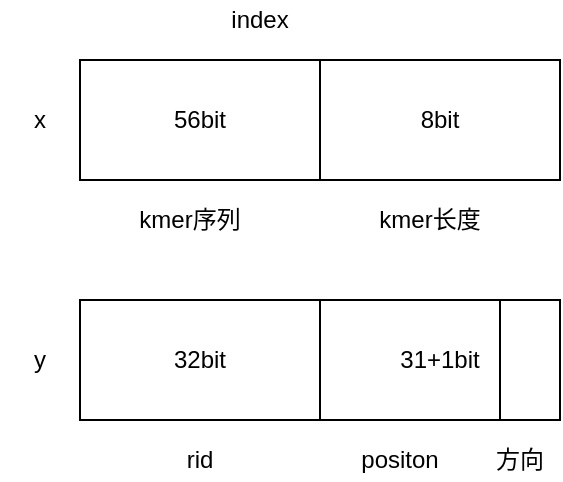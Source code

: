 <mxfile version="10.5.9" type="github"><diagram id="iDV8zAf76IeZtJ15yQ2o" name="Page-1"><mxGraphModel dx="1394" dy="759" grid="1" gridSize="10" guides="1" tooltips="1" connect="1" arrows="1" fold="1" page="1" pageScale="1" pageWidth="850" pageHeight="1100" math="0" shadow="0"><root><mxCell id="0"/><mxCell id="1" parent="0"/><mxCell id="Pb9xPWCdip-1OT_ODDy_-1" value="32bit" style="rounded=0;whiteSpace=wrap;html=1;" parent="1" vertex="1"><mxGeometry x="240" y="350" width="120" height="60" as="geometry"/></mxCell><mxCell id="Pb9xPWCdip-1OT_ODDy_-2" value="31+1bit" style="rounded=0;whiteSpace=wrap;html=1;" parent="1" vertex="1"><mxGeometry x="360" y="350" width="120" height="60" as="geometry"/></mxCell><mxCell id="Pb9xPWCdip-1OT_ODDy_-3" value="" style="endArrow=none;html=1;entryX=0.75;entryY=0;entryDx=0;entryDy=0;exitX=0.75;exitY=1;exitDx=0;exitDy=0;" parent="1" source="Pb9xPWCdip-1OT_ODDy_-2" target="Pb9xPWCdip-1OT_ODDy_-2" edge="1"><mxGeometry width="50" height="50" relative="1" as="geometry"><mxPoint x="340" y="570" as="sourcePoint"/><mxPoint x="390" y="520" as="targetPoint"/></mxGeometry></mxCell><mxCell id="Pb9xPWCdip-1OT_ODDy_-4" value="rid" style="text;html=1;strokeColor=none;fillColor=none;align=center;verticalAlign=middle;whiteSpace=wrap;rounded=0;" parent="1" vertex="1"><mxGeometry x="280" y="420" width="40" height="20" as="geometry"/></mxCell><mxCell id="Pb9xPWCdip-1OT_ODDy_-5" value="positon" style="text;html=1;strokeColor=none;fillColor=none;align=center;verticalAlign=middle;whiteSpace=wrap;rounded=0;" parent="1" vertex="1"><mxGeometry x="380" y="420" width="40" height="20" as="geometry"/></mxCell><mxCell id="Pb9xPWCdip-1OT_ODDy_-6" value="方向" style="text;html=1;strokeColor=none;fillColor=none;align=center;verticalAlign=middle;whiteSpace=wrap;rounded=0;" parent="1" vertex="1"><mxGeometry x="440" y="420" width="40" height="20" as="geometry"/></mxCell><mxCell id="Pb9xPWCdip-1OT_ODDy_-8" value="y" style="text;html=1;strokeColor=none;fillColor=none;align=center;verticalAlign=middle;whiteSpace=wrap;rounded=0;" parent="1" vertex="1"><mxGeometry x="200" y="370" width="40" height="20" as="geometry"/></mxCell><mxCell id="Pb9xPWCdip-1OT_ODDy_-9" value="index" style="text;html=1;strokeColor=none;fillColor=none;align=center;verticalAlign=middle;whiteSpace=wrap;rounded=0;" parent="1" vertex="1"><mxGeometry x="310" y="200" width="40" height="20" as="geometry"/></mxCell><mxCell id="Pb9xPWCdip-1OT_ODDy_-10" value="56bit" style="rounded=0;whiteSpace=wrap;html=1;" parent="1" vertex="1"><mxGeometry x="240" y="230" width="120" height="60" as="geometry"/></mxCell><mxCell id="Pb9xPWCdip-1OT_ODDy_-11" value="8bit" style="rounded=0;whiteSpace=wrap;html=1;" parent="1" vertex="1"><mxGeometry x="360" y="230" width="120" height="60" as="geometry"/></mxCell><mxCell id="Pb9xPWCdip-1OT_ODDy_-12" value="kmer序列" style="text;html=1;strokeColor=none;fillColor=none;align=center;verticalAlign=middle;whiteSpace=wrap;rounded=0;" parent="1" vertex="1"><mxGeometry x="260" y="300" width="70" height="20" as="geometry"/></mxCell><mxCell id="Pb9xPWCdip-1OT_ODDy_-13" value="kmer长度" style="text;html=1;strokeColor=none;fillColor=none;align=center;verticalAlign=middle;whiteSpace=wrap;rounded=0;" parent="1" vertex="1"><mxGeometry x="380" y="300" width="70" height="20" as="geometry"/></mxCell><mxCell id="Pb9xPWCdip-1OT_ODDy_-15" value="x" style="text;html=1;strokeColor=none;fillColor=none;align=center;verticalAlign=middle;whiteSpace=wrap;rounded=0;" parent="1" vertex="1"><mxGeometry x="200" y="250" width="40" height="20" as="geometry"/></mxCell></root></mxGraphModel></diagram></mxfile>